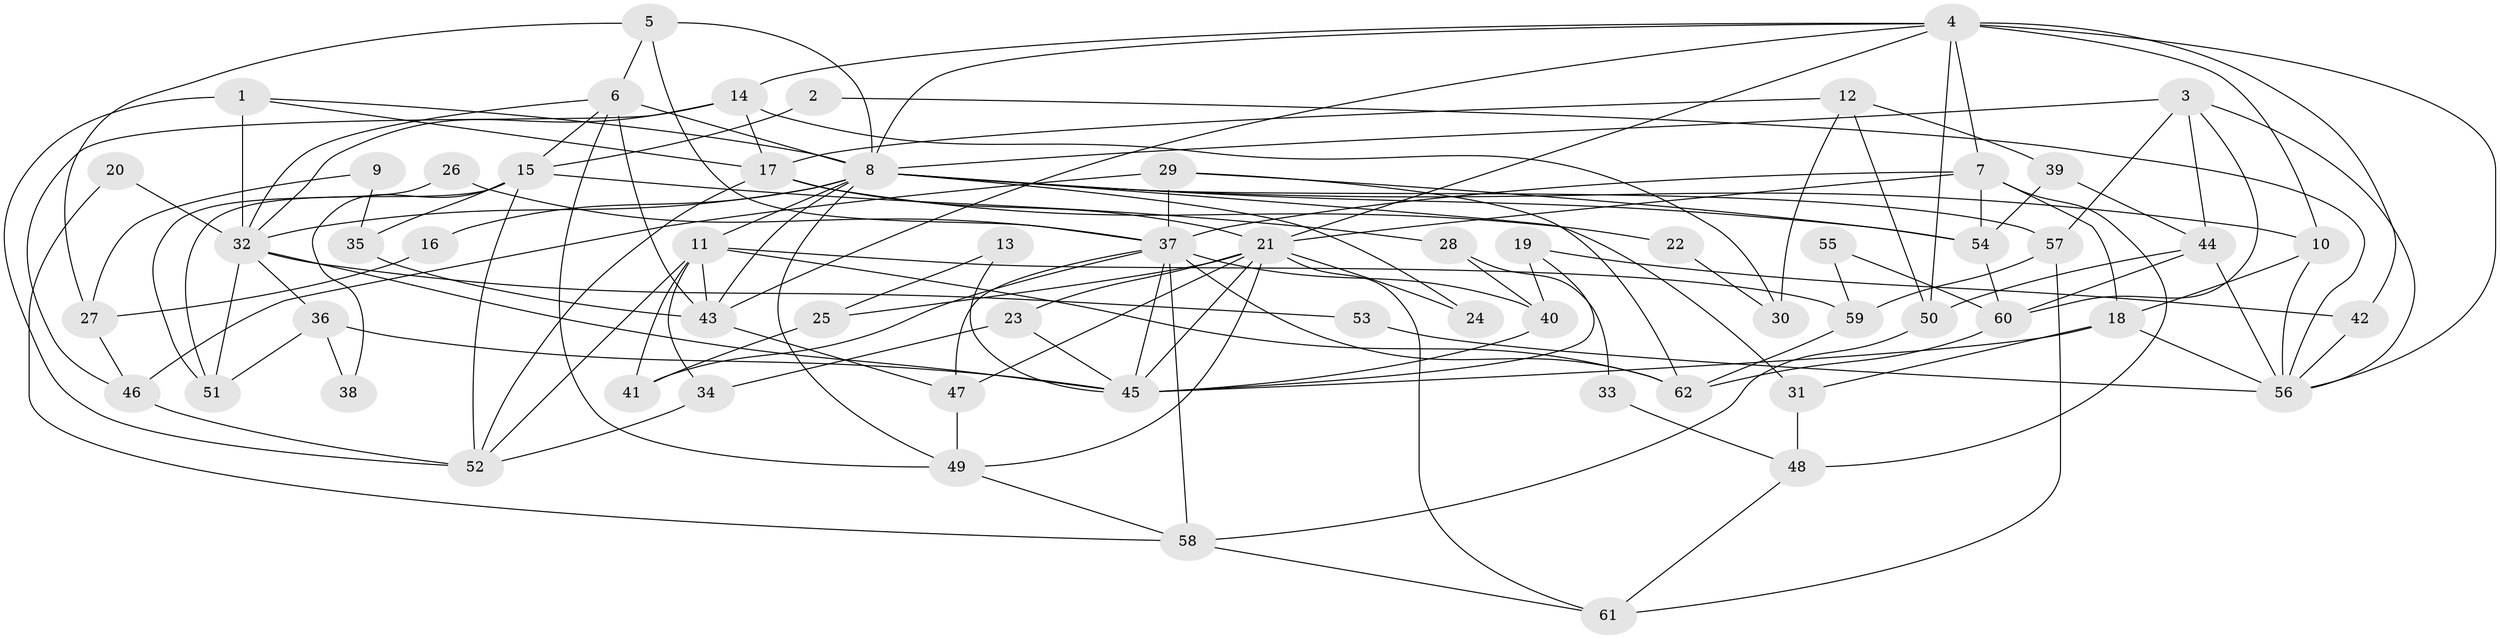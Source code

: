 // original degree distribution, {5: 0.1744186046511628, 2: 0.1511627906976744, 3: 0.23255813953488372, 4: 0.313953488372093, 6: 0.05813953488372093, 7: 0.046511627906976744, 9: 0.011627906976744186, 8: 0.011627906976744186}
// Generated by graph-tools (version 1.1) at 2025/51/03/04/25 22:51:13]
// undirected, 62 vertices, 140 edges
graph export_dot {
  node [color=gray90,style=filled];
  1;
  2;
  3;
  4;
  5;
  6;
  7;
  8;
  9;
  10;
  11;
  12;
  13;
  14;
  15;
  16;
  17;
  18;
  19;
  20;
  21;
  22;
  23;
  24;
  25;
  26;
  27;
  28;
  29;
  30;
  31;
  32;
  33;
  34;
  35;
  36;
  37;
  38;
  39;
  40;
  41;
  42;
  43;
  44;
  45;
  46;
  47;
  48;
  49;
  50;
  51;
  52;
  53;
  54;
  55;
  56;
  57;
  58;
  59;
  60;
  61;
  62;
  1 -- 8 [weight=1.0];
  1 -- 17 [weight=1.0];
  1 -- 32 [weight=2.0];
  1 -- 52 [weight=1.0];
  2 -- 15 [weight=1.0];
  2 -- 56 [weight=1.0];
  3 -- 8 [weight=1.0];
  3 -- 44 [weight=1.0];
  3 -- 56 [weight=1.0];
  3 -- 57 [weight=1.0];
  3 -- 60 [weight=1.0];
  4 -- 7 [weight=1.0];
  4 -- 8 [weight=1.0];
  4 -- 10 [weight=2.0];
  4 -- 14 [weight=1.0];
  4 -- 21 [weight=1.0];
  4 -- 42 [weight=1.0];
  4 -- 43 [weight=1.0];
  4 -- 50 [weight=1.0];
  4 -- 56 [weight=1.0];
  5 -- 6 [weight=1.0];
  5 -- 8 [weight=1.0];
  5 -- 27 [weight=1.0];
  5 -- 37 [weight=1.0];
  6 -- 8 [weight=1.0];
  6 -- 15 [weight=1.0];
  6 -- 32 [weight=1.0];
  6 -- 43 [weight=1.0];
  6 -- 49 [weight=1.0];
  7 -- 18 [weight=1.0];
  7 -- 21 [weight=1.0];
  7 -- 37 [weight=1.0];
  7 -- 48 [weight=1.0];
  7 -- 54 [weight=1.0];
  8 -- 10 [weight=2.0];
  8 -- 11 [weight=2.0];
  8 -- 16 [weight=1.0];
  8 -- 24 [weight=1.0];
  8 -- 31 [weight=1.0];
  8 -- 32 [weight=1.0];
  8 -- 43 [weight=1.0];
  8 -- 49 [weight=1.0];
  8 -- 54 [weight=1.0];
  8 -- 57 [weight=1.0];
  9 -- 27 [weight=1.0];
  9 -- 35 [weight=1.0];
  10 -- 18 [weight=1.0];
  10 -- 56 [weight=1.0];
  11 -- 34 [weight=1.0];
  11 -- 41 [weight=1.0];
  11 -- 43 [weight=1.0];
  11 -- 52 [weight=1.0];
  11 -- 59 [weight=1.0];
  11 -- 62 [weight=1.0];
  12 -- 17 [weight=1.0];
  12 -- 30 [weight=1.0];
  12 -- 39 [weight=1.0];
  12 -- 50 [weight=1.0];
  13 -- 25 [weight=1.0];
  13 -- 45 [weight=1.0];
  14 -- 17 [weight=1.0];
  14 -- 30 [weight=1.0];
  14 -- 32 [weight=1.0];
  14 -- 46 [weight=1.0];
  15 -- 28 [weight=1.0];
  15 -- 35 [weight=1.0];
  15 -- 38 [weight=1.0];
  15 -- 51 [weight=1.0];
  15 -- 52 [weight=1.0];
  16 -- 27 [weight=1.0];
  17 -- 21 [weight=1.0];
  17 -- 22 [weight=1.0];
  17 -- 52 [weight=1.0];
  18 -- 31 [weight=1.0];
  18 -- 45 [weight=1.0];
  18 -- 56 [weight=1.0];
  19 -- 40 [weight=1.0];
  19 -- 42 [weight=1.0];
  19 -- 45 [weight=1.0];
  20 -- 32 [weight=1.0];
  20 -- 58 [weight=1.0];
  21 -- 23 [weight=2.0];
  21 -- 24 [weight=1.0];
  21 -- 25 [weight=1.0];
  21 -- 45 [weight=1.0];
  21 -- 47 [weight=1.0];
  21 -- 49 [weight=1.0];
  21 -- 61 [weight=1.0];
  22 -- 30 [weight=1.0];
  23 -- 34 [weight=1.0];
  23 -- 45 [weight=1.0];
  25 -- 41 [weight=1.0];
  26 -- 37 [weight=1.0];
  26 -- 51 [weight=1.0];
  27 -- 46 [weight=1.0];
  28 -- 33 [weight=1.0];
  28 -- 40 [weight=1.0];
  29 -- 37 [weight=2.0];
  29 -- 46 [weight=1.0];
  29 -- 54 [weight=1.0];
  29 -- 62 [weight=1.0];
  31 -- 48 [weight=1.0];
  32 -- 36 [weight=1.0];
  32 -- 45 [weight=1.0];
  32 -- 51 [weight=1.0];
  32 -- 53 [weight=1.0];
  33 -- 48 [weight=1.0];
  34 -- 52 [weight=1.0];
  35 -- 43 [weight=1.0];
  36 -- 38 [weight=1.0];
  36 -- 45 [weight=1.0];
  36 -- 51 [weight=1.0];
  37 -- 40 [weight=1.0];
  37 -- 41 [weight=1.0];
  37 -- 45 [weight=1.0];
  37 -- 47 [weight=1.0];
  37 -- 58 [weight=1.0];
  37 -- 62 [weight=1.0];
  39 -- 44 [weight=1.0];
  39 -- 54 [weight=1.0];
  40 -- 45 [weight=1.0];
  42 -- 56 [weight=1.0];
  43 -- 47 [weight=1.0];
  44 -- 50 [weight=1.0];
  44 -- 56 [weight=1.0];
  44 -- 60 [weight=1.0];
  46 -- 52 [weight=1.0];
  47 -- 49 [weight=1.0];
  48 -- 61 [weight=1.0];
  49 -- 58 [weight=1.0];
  50 -- 58 [weight=1.0];
  53 -- 56 [weight=1.0];
  54 -- 60 [weight=1.0];
  55 -- 59 [weight=1.0];
  55 -- 60 [weight=1.0];
  57 -- 59 [weight=1.0];
  57 -- 61 [weight=1.0];
  58 -- 61 [weight=1.0];
  59 -- 62 [weight=1.0];
  60 -- 62 [weight=1.0];
}
